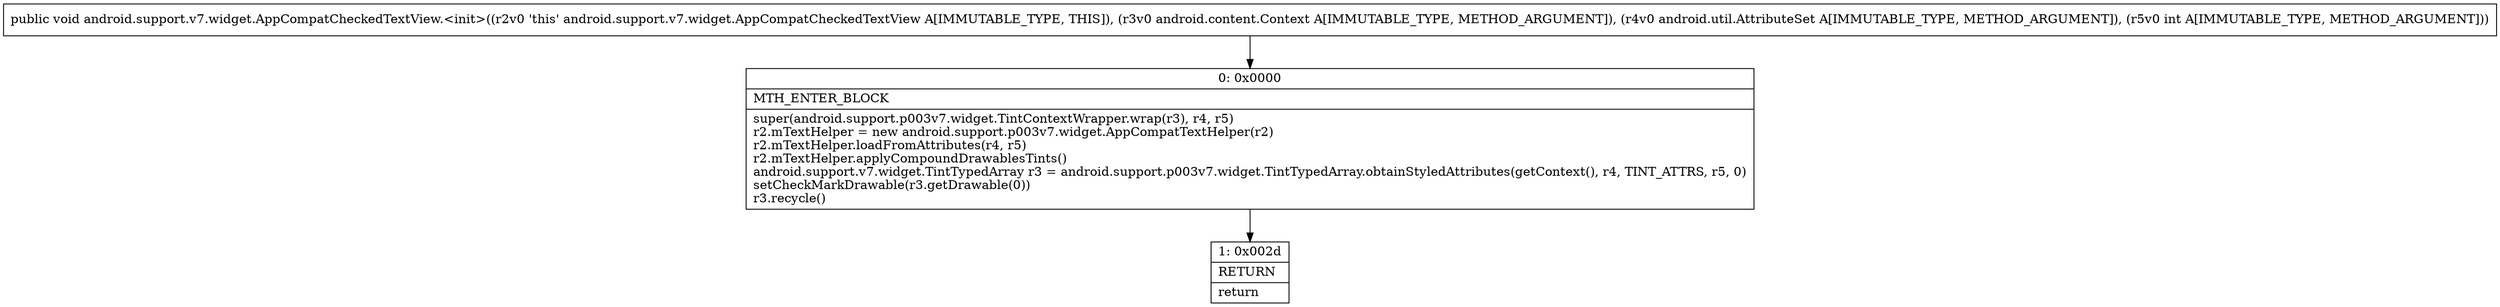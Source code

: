 digraph "CFG forandroid.support.v7.widget.AppCompatCheckedTextView.\<init\>(Landroid\/content\/Context;Landroid\/util\/AttributeSet;I)V" {
Node_0 [shape=record,label="{0\:\ 0x0000|MTH_ENTER_BLOCK\l|super(android.support.p003v7.widget.TintContextWrapper.wrap(r3), r4, r5)\lr2.mTextHelper = new android.support.p003v7.widget.AppCompatTextHelper(r2)\lr2.mTextHelper.loadFromAttributes(r4, r5)\lr2.mTextHelper.applyCompoundDrawablesTints()\landroid.support.v7.widget.TintTypedArray r3 = android.support.p003v7.widget.TintTypedArray.obtainStyledAttributes(getContext(), r4, TINT_ATTRS, r5, 0)\lsetCheckMarkDrawable(r3.getDrawable(0))\lr3.recycle()\l}"];
Node_1 [shape=record,label="{1\:\ 0x002d|RETURN\l|return\l}"];
MethodNode[shape=record,label="{public void android.support.v7.widget.AppCompatCheckedTextView.\<init\>((r2v0 'this' android.support.v7.widget.AppCompatCheckedTextView A[IMMUTABLE_TYPE, THIS]), (r3v0 android.content.Context A[IMMUTABLE_TYPE, METHOD_ARGUMENT]), (r4v0 android.util.AttributeSet A[IMMUTABLE_TYPE, METHOD_ARGUMENT]), (r5v0 int A[IMMUTABLE_TYPE, METHOD_ARGUMENT])) }"];
MethodNode -> Node_0;
Node_0 -> Node_1;
}

